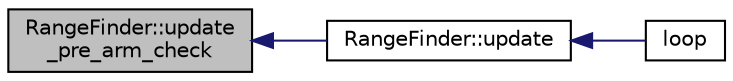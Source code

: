 digraph "RangeFinder::update_pre_arm_check"
{
 // INTERACTIVE_SVG=YES
  edge [fontname="Helvetica",fontsize="10",labelfontname="Helvetica",labelfontsize="10"];
  node [fontname="Helvetica",fontsize="10",shape=record];
  rankdir="LR";
  Node1 [label="RangeFinder::update\l_pre_arm_check",height=0.2,width=0.4,color="black", fillcolor="grey75", style="filled" fontcolor="black"];
  Node1 -> Node2 [dir="back",color="midnightblue",fontsize="10",style="solid",fontname="Helvetica"];
  Node2 [label="RangeFinder::update",height=0.2,width=0.4,color="black", fillcolor="white", style="filled",URL="$classRangeFinder.html#a37112967f0252ed7c3fdc42f840761c7"];
  Node2 -> Node3 [dir="back",color="midnightblue",fontsize="10",style="solid",fontname="Helvetica"];
  Node3 [label="loop",height=0.2,width=0.4,color="black", fillcolor="white", style="filled",URL="$RFIND__test_8pde.html#afe461d27b9c48d5921c00d521181f12f"];
}
